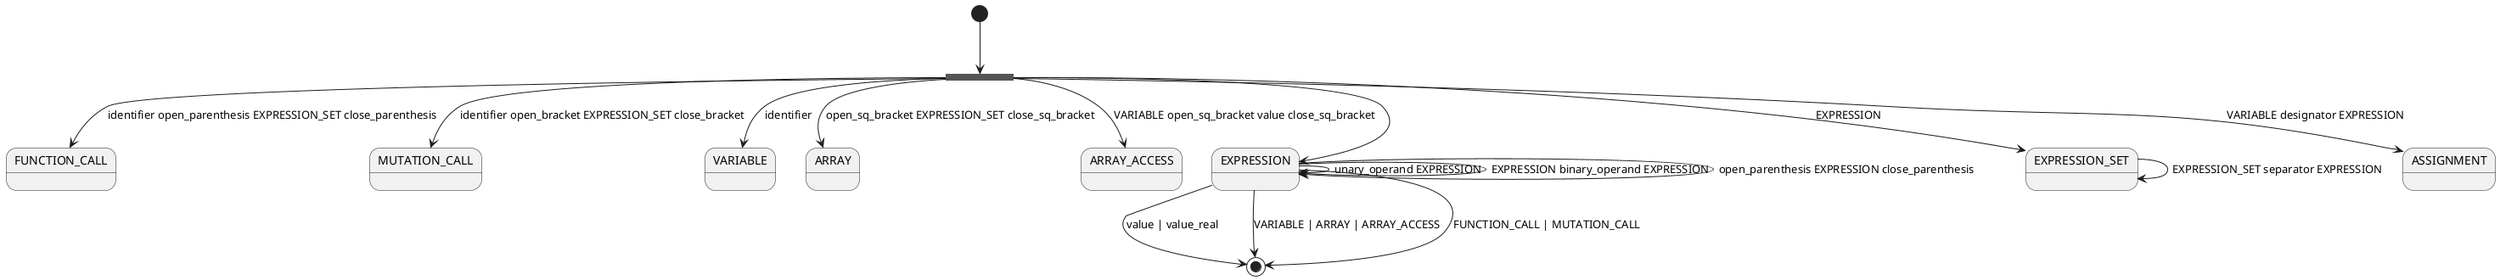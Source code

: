 @startuml parsing_of_dicelang

state start_state <<fork>>
[*] --> start_state

start_state --> FUNCTION_CALL : identifier open_parenthesis EXPRESSION_SET close_parenthesis
start_state --> MUTATION_CALL : identifier open_bracket EXPRESSION_SET close_bracket

start_state --> VARIABLE : identifier

start_state --> ARRAY : open_sq_bracket EXPRESSION_SET close_sq_bracket
start_state --> ARRAY_ACCESS : VARIABLE open_sq_bracket value close_sq_bracket

start_state --> EXPRESSION

EXPRESSION --> EXPRESSION : unary_operand EXPRESSION
EXPRESSION --> EXPRESSION : EXPRESSION binary_operand EXPRESSION
EXPRESSION --> EXPRESSION : open_parenthesis EXPRESSION close_parenthesis

EXPRESSION --> [*] : value | value_real
EXPRESSION --> [*] : VARIABLE | ARRAY | ARRAY_ACCESS
EXPRESSION --> [*] : FUNCTION_CALL | MUTATION_CALL

start_state --> EXPRESSION_SET : EXPRESSION
EXPRESSION_SET --> EXPRESSION_SET : EXPRESSION_SET separator EXPRESSION

start_state --> ASSIGNMENT : VARIABLE designator EXPRESSION

@enduml
